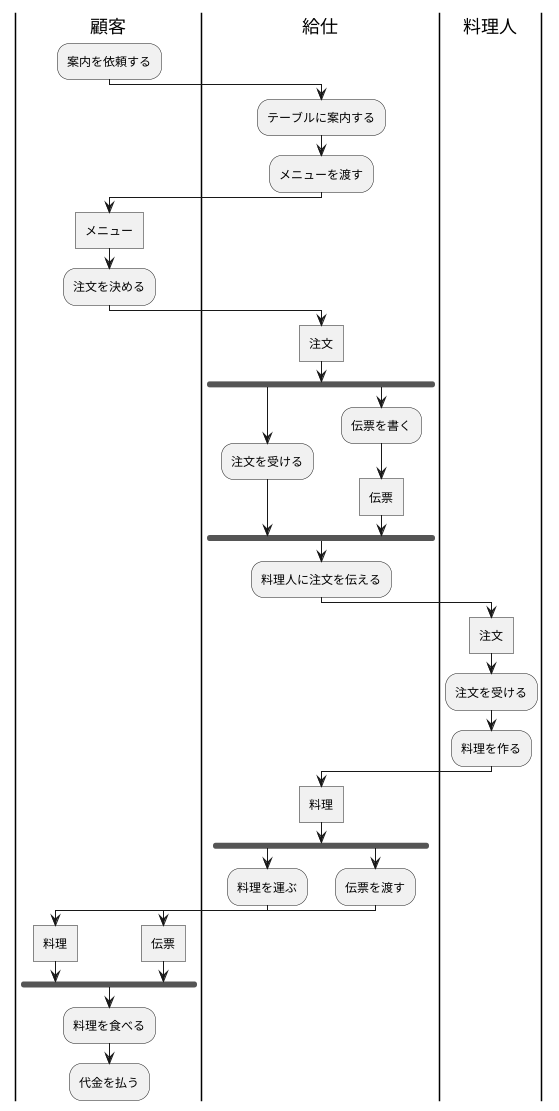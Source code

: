 @startuml
|顧客|
:案内を依頼する;
|顧客|
|給仕|
:テーブルに案内する;
:メニューを渡す;
|給仕|
|顧客|
:メニュー]
:注文を決める;
|顧客|
|給仕|
:注文]
fork
:注文を受ける;
fork again
:伝票を書く;
:伝票]
end fork
:料理人に注文を伝える;
|給仕|
|料理人|
:注文]
:注文を受ける;
:料理を作る;
|料理人|
|給仕|
:料理]
fork
:料理を運ぶ;
|給仕|
|顧客|
:料理]
|顧客|
|給仕|
fork again
:伝票を渡す;
|顧客|
:伝票]
|顧客|
end fork
|給仕|
|顧客|
:料理を食べる;
:代金を払う;
|顧客|


@enduml